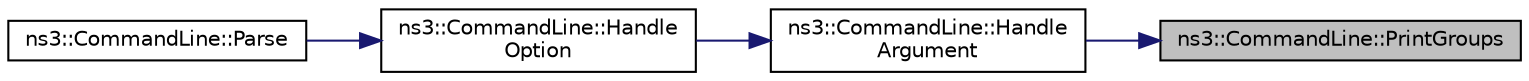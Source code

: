 digraph "ns3::CommandLine::PrintGroups"
{
 // LATEX_PDF_SIZE
  edge [fontname="Helvetica",fontsize="10",labelfontname="Helvetica",labelfontsize="10"];
  node [fontname="Helvetica",fontsize="10",shape=record];
  rankdir="RL";
  Node1 [label="ns3::CommandLine::PrintGroups",height=0.2,width=0.4,color="black", fillcolor="grey75", style="filled", fontcolor="black",tooltip="Handler for --PrintGroups: print all TypeId group names."];
  Node1 -> Node2 [dir="back",color="midnightblue",fontsize="10",style="solid",fontname="Helvetica"];
  Node2 [label="ns3::CommandLine::Handle\lArgument",height=0.2,width=0.4,color="black", fillcolor="white", style="filled",URL="$classns3_1_1_command_line.html#a2aeab054737fb033c45daef519a7c118",tooltip="Match name against the program or general arguments, and dispatch to the appropriate handler."];
  Node2 -> Node3 [dir="back",color="midnightblue",fontsize="10",style="solid",fontname="Helvetica"];
  Node3 [label="ns3::CommandLine::Handle\lOption",height=0.2,width=0.4,color="black", fillcolor="white", style="filled",URL="$classns3_1_1_command_line.html#ab8705cae59cebde344e1b2a8f59f45fc",tooltip="Handle an option in the form param=value."];
  Node3 -> Node4 [dir="back",color="midnightblue",fontsize="10",style="solid",fontname="Helvetica"];
  Node4 [label="ns3::CommandLine::Parse",height=0.2,width=0.4,color="black", fillcolor="white", style="filled",URL="$classns3_1_1_command_line.html#acc65828b185ab4eaa32143c2520494da",tooltip="Parse the program arguments."];
}
